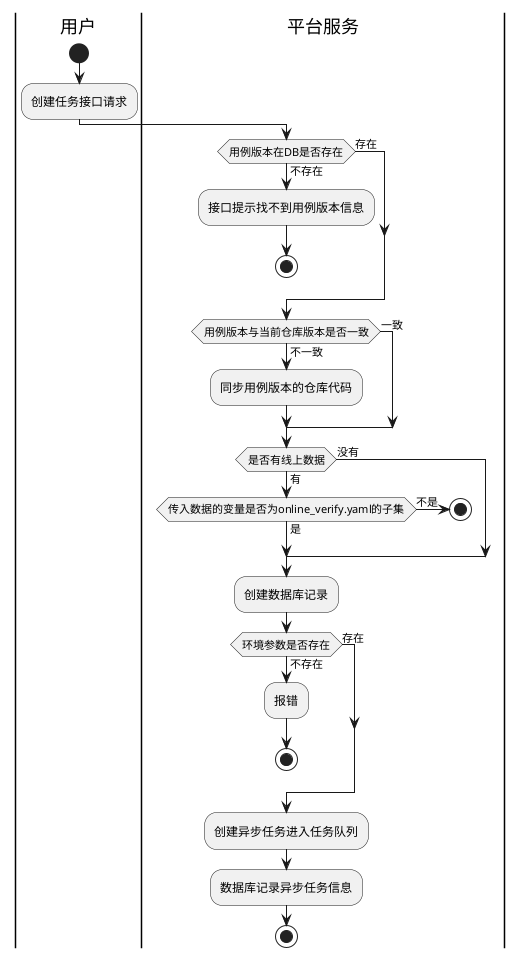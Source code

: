 @startuml

skinparam ConditionEndStyle hline

|user|用户

start

:创建任务接口请求;  
|service|平台服务
if (用例版本在DB是否存在) then (不存在)
    :接口提示找不到用例版本信息;
    stop
else (存在)
endif
if(用例版本与当前仓库版本是否一致) then(不一致)
    :同步用例版本的仓库代码;
else (一致)
endif
if(是否有线上数据) then(有)
    if(传入数据的变量是否为online_verify.yaml的子集) then(不是)
        stop
    else (是)
    endif
else(没有)
endif
:创建数据库记录;
if(环境参数是否存在) then(不存在)
    :报错;
    stop
else (存在)
endif
:创建异步任务进入任务队列;
:数据库记录异步任务信息;
stop
@enduml